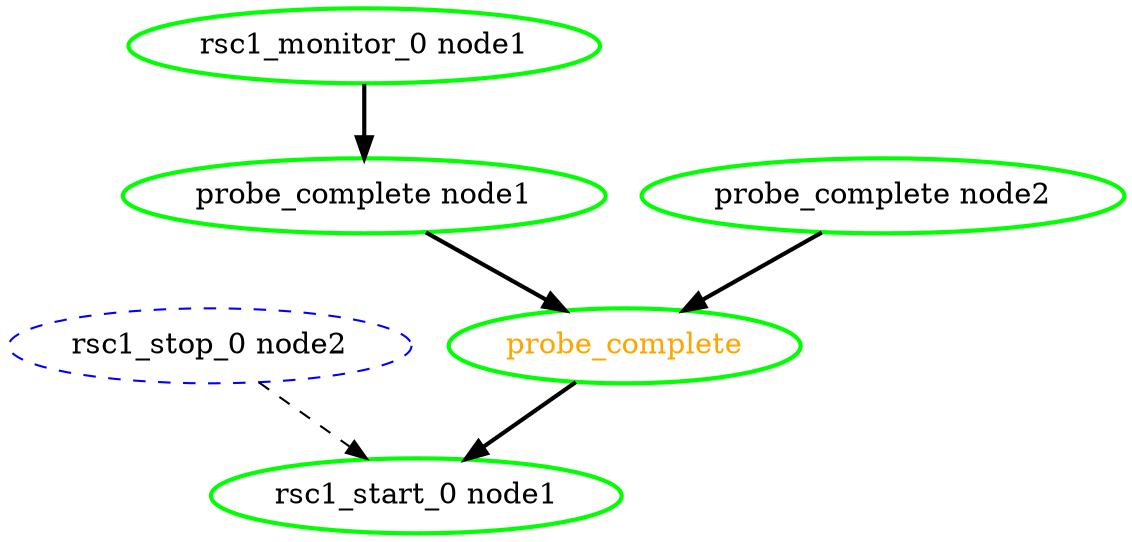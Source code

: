 digraph "g" {
	size = "30,30"
"rsc1_stop_0 node2" [ style="dashed" color="blue" fontcolor="black" ]
"probe_complete" [ style=bold color="green" fontcolor="orange" ]
"probe_complete node1" [ style=bold color="green" fontcolor="black" ]
"rsc1_monitor_0 node1" [ style=bold color="green" fontcolor="black" ]
"probe_complete node2" [ style=bold color="green" fontcolor="black" ]
"rsc1_start_0 node1" [ style=bold color="green" fontcolor="black" ]
"probe_complete node1" -> "probe_complete" [ style = bold]
"probe_complete node2" -> "probe_complete" [ style = bold]
"rsc1_monitor_0 node1" -> "probe_complete node1" [ style = bold]
"rsc1_stop_0 node2" -> "rsc1_start_0 node1" [ style = dashed]
"probe_complete" -> "rsc1_start_0 node1" [ style = bold]
}
